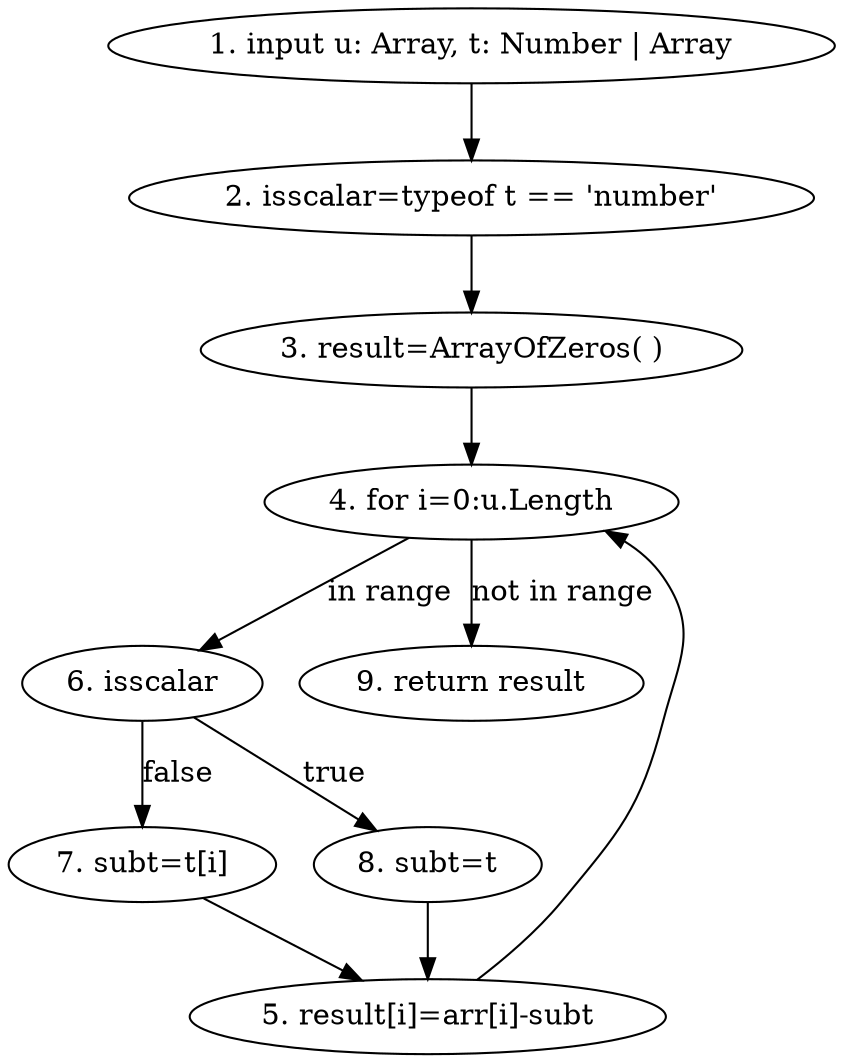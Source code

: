 digraph G {
    INP [label="1. input u: Array, t: Number | Array"]
    ISS [label="2. isscalar=typeof t == 'number'"]
    RES [label="3. result=ArrayOfZeros( )"]
    FOR [label="4. for i=0:u.Length"]
    ADD [label="5. result[i]=arr[i]-subt"]
    IF [label="6. isscalar"]
    SUBT1 [label="7. subt=t[i]"]
    SUBT2 [label="8. subt=t"]
    RET [label="9. return result"]

    INP -> ISS -> RES -> FOR 
    FOR -> IF [label="in range"]
    IF -> SUBT2 [label="true"]
    IF -> SUBT1 [label="false"]
    SUBT2 -> ADD
    SUBT1 -> ADD 
    FOR -> RET [label="not in range"]
    ADD -> FOR
}
